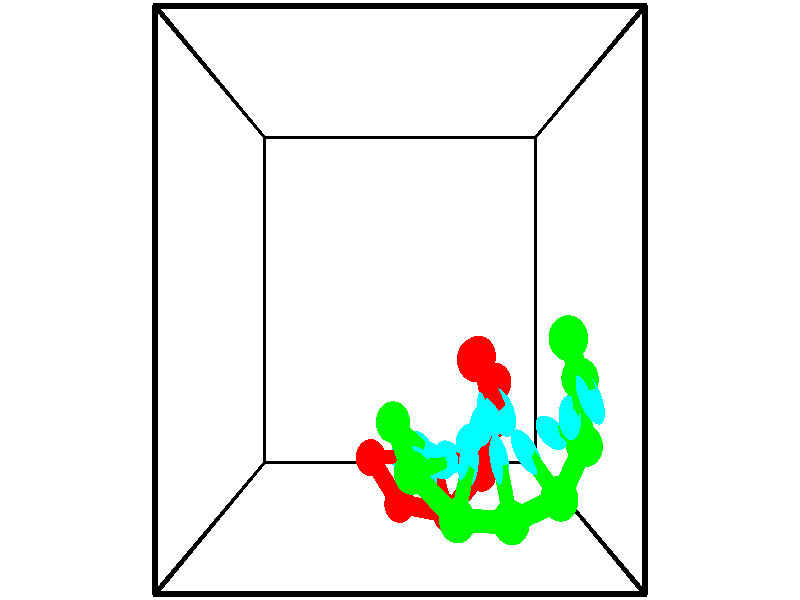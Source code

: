 // switches for output
#declare DRAW_BASES = 1; // possible values are 0, 1; only relevant for DNA ribbons
#declare DRAW_BASES_TYPE = 3; // possible values are 1, 2, 3; only relevant for DNA ribbons
#declare DRAW_FOG = 0; // set to 1 to enable fog

#include "colors.inc"

#include "transforms.inc"
background { rgb <1, 1, 1>}

#default {
   normal{
       ripples 0.25
       frequency 0.20
       turbulence 0.2
       lambda 5
   }
	finish {
		phong 0.1
		phong_size 40.
	}
}

// original window dimensions: 1024x640


// camera settings

camera {
	sky <-0, 1, 0>
	up <-0, 1, 0>
	right 1.6 * <1, 0, 0>
	location <2.5, 2.5, 11.1562>
	look_at <2.5, 2.5, 2.5>
	direction <0, 0, -8.6562>
	angle 67.0682
}


# declare cpy_camera_pos = <2.5, 2.5, 11.1562>;
# if (DRAW_FOG = 1)
fog {
	fog_type 2
	up vnormalize(cpy_camera_pos)
	color rgbt<1,1,1,0.3>
	distance 1e-5
	fog_alt 3e-3
	fog_offset 4
}
# end


// LIGHTS

# declare lum = 6;
global_settings {
	ambient_light rgb lum * <0.05, 0.05, 0.05>
	max_trace_level 15
}# declare cpy_direct_light_amount = 0.25;
light_source
{	1000 * <-1, -1, 1>,
	rgb lum * cpy_direct_light_amount
	parallel
}

light_source
{	1000 * <1, 1, -1>,
	rgb lum * cpy_direct_light_amount
	parallel
}

// strand 0

// nucleotide -1

// particle -1
sphere {
	<2.010912, 0.307420, 1.073386> 0.250000
	pigment { color rgbt <1,0,0,0> }
	no_shadow
}
cylinder {
	<2.328453, 0.265925, 0.833707>,  <2.518978, 0.241028, 0.689899>, 0.100000
	pigment { color rgbt <1,0,0,0> }
	no_shadow
}
cylinder {
	<2.328453, 0.265925, 0.833707>,  <2.010912, 0.307420, 1.073386>, 0.100000
	pigment { color rgbt <1,0,0,0> }
	no_shadow
}

// particle -1
sphere {
	<2.328453, 0.265925, 0.833707> 0.100000
	pigment { color rgbt <1,0,0,0> }
	no_shadow
}
sphere {
	0, 1
	scale<0.080000,0.200000,0.300000>
	matrix <0.608011, 0.117551, 0.785178,
		-0.011017, -0.987634, 0.156393,
		0.793852, -0.103739, -0.599197,
		2.566609, 0.234804, 0.653948>
	pigment { color rgbt <0,1,1,0> }
	no_shadow
}
cylinder {
	<2.493553, -0.272180, 1.296369>,  <2.010912, 0.307420, 1.073386>, 0.130000
	pigment { color rgbt <1,0,0,0> }
	no_shadow
}

// nucleotide -1

// particle -1
sphere {
	<2.493553, -0.272180, 1.296369> 0.250000
	pigment { color rgbt <1,0,0,0> }
	no_shadow
}
cylinder {
	<2.676697, 0.035697, 1.118408>,  <2.786583, 0.220423, 1.011632>, 0.100000
	pigment { color rgbt <1,0,0,0> }
	no_shadow
}
cylinder {
	<2.676697, 0.035697, 1.118408>,  <2.493553, -0.272180, 1.296369>, 0.100000
	pigment { color rgbt <1,0,0,0> }
	no_shadow
}

// particle -1
sphere {
	<2.676697, 0.035697, 1.118408> 0.100000
	pigment { color rgbt <1,0,0,0> }
	no_shadow
}
sphere {
	0, 1
	scale<0.080000,0.200000,0.300000>
	matrix <0.718459, -0.025599, 0.695098,
		0.523623, -0.637901, -0.564713,
		0.457860, 0.769692, -0.444902,
		2.814055, 0.266604, 0.984938>
	pigment { color rgbt <0,1,1,0> }
	no_shadow
}
cylinder {
	<3.281011, -0.397607, 1.308783>,  <2.493553, -0.272180, 1.296369>, 0.130000
	pigment { color rgbt <1,0,0,0> }
	no_shadow
}

// nucleotide -1

// particle -1
sphere {
	<3.281011, -0.397607, 1.308783> 0.250000
	pigment { color rgbt <1,0,0,0> }
	no_shadow
}
cylinder {
	<3.158813, -0.016733, 1.307031>,  <3.085495, 0.211791, 1.305979>, 0.100000
	pigment { color rgbt <1,0,0,0> }
	no_shadow
}
cylinder {
	<3.158813, -0.016733, 1.307031>,  <3.281011, -0.397607, 1.308783>, 0.100000
	pigment { color rgbt <1,0,0,0> }
	no_shadow
}

// particle -1
sphere {
	<3.158813, -0.016733, 1.307031> 0.100000
	pigment { color rgbt <1,0,0,0> }
	no_shadow
}
sphere {
	0, 1
	scale<0.080000,0.200000,0.300000>
	matrix <0.670861, 0.218495, 0.708664,
		0.675736, 0.213554, -0.705532,
		-0.305493, 0.952184, -0.004380,
		3.067165, 0.268922, 1.305717>
	pigment { color rgbt <0,1,1,0> }
	no_shadow
}
cylinder {
	<3.830770, 0.132275, 1.241388>,  <3.281011, -0.397607, 1.308783>, 0.130000
	pigment { color rgbt <1,0,0,0> }
	no_shadow
}

// nucleotide -1

// particle -1
sphere {
	<3.830770, 0.132275, 1.241388> 0.250000
	pigment { color rgbt <1,0,0,0> }
	no_shadow
}
cylinder {
	<3.525177, 0.302565, 1.435332>,  <3.341821, 0.404738, 1.551699>, 0.100000
	pigment { color rgbt <1,0,0,0> }
	no_shadow
}
cylinder {
	<3.525177, 0.302565, 1.435332>,  <3.830770, 0.132275, 1.241388>, 0.100000
	pigment { color rgbt <1,0,0,0> }
	no_shadow
}

// particle -1
sphere {
	<3.525177, 0.302565, 1.435332> 0.100000
	pigment { color rgbt <1,0,0,0> }
	no_shadow
}
sphere {
	0, 1
	scale<0.080000,0.200000,0.300000>
	matrix <0.632077, 0.342802, 0.694957,
		0.129648, 0.837405, -0.530985,
		-0.763983, 0.425723, 0.484860,
		3.295982, 0.430282, 1.580790>
	pigment { color rgbt <0,1,1,0> }
	no_shadow
}
cylinder {
	<4.047759, 0.880014, 1.312722>,  <3.830770, 0.132275, 1.241388>, 0.130000
	pigment { color rgbt <1,0,0,0> }
	no_shadow
}

// nucleotide -1

// particle -1
sphere {
	<4.047759, 0.880014, 1.312722> 0.250000
	pigment { color rgbt <1,0,0,0> }
	no_shadow
}
cylinder {
	<3.781029, 0.773821, 1.591250>,  <3.620991, 0.710105, 1.758367>, 0.100000
	pigment { color rgbt <1,0,0,0> }
	no_shadow
}
cylinder {
	<3.781029, 0.773821, 1.591250>,  <4.047759, 0.880014, 1.312722>, 0.100000
	pigment { color rgbt <1,0,0,0> }
	no_shadow
}

// particle -1
sphere {
	<3.781029, 0.773821, 1.591250> 0.100000
	pigment { color rgbt <1,0,0,0> }
	no_shadow
}
sphere {
	0, 1
	scale<0.080000,0.200000,0.300000>
	matrix <0.557484, 0.442350, 0.702523,
		-0.494525, 0.856648, -0.146967,
		-0.666825, -0.265483, 0.696321,
		3.580981, 0.694176, 1.800147>
	pigment { color rgbt <0,1,1,0> }
	no_shadow
}
cylinder {
	<3.990406, 1.431231, 1.701065>,  <4.047759, 0.880014, 1.312722>, 0.130000
	pigment { color rgbt <1,0,0,0> }
	no_shadow
}

// nucleotide -1

// particle -1
sphere {
	<3.990406, 1.431231, 1.701065> 0.250000
	pigment { color rgbt <1,0,0,0> }
	no_shadow
}
cylinder {
	<3.838696, 1.150830, 1.942642>,  <3.747669, 0.982590, 2.087588>, 0.100000
	pigment { color rgbt <1,0,0,0> }
	no_shadow
}
cylinder {
	<3.838696, 1.150830, 1.942642>,  <3.990406, 1.431231, 1.701065>, 0.100000
	pigment { color rgbt <1,0,0,0> }
	no_shadow
}

// particle -1
sphere {
	<3.838696, 1.150830, 1.942642> 0.100000
	pigment { color rgbt <1,0,0,0> }
	no_shadow
}
sphere {
	0, 1
	scale<0.080000,0.200000,0.300000>
	matrix <0.482199, 0.407327, 0.775609,
		-0.789705, 0.585390, 0.183533,
		-0.379276, -0.701002, 0.603942,
		3.724913, 0.940530, 2.123825>
	pigment { color rgbt <0,1,1,0> }
	no_shadow
}
cylinder {
	<3.655283, 1.813481, 2.292268>,  <3.990406, 1.431231, 1.701065>, 0.130000
	pigment { color rgbt <1,0,0,0> }
	no_shadow
}

// nucleotide -1

// particle -1
sphere {
	<3.655283, 1.813481, 2.292268> 0.250000
	pigment { color rgbt <1,0,0,0> }
	no_shadow
}
cylinder {
	<3.732353, 1.443878, 2.424380>,  <3.778595, 1.222116, 2.503648>, 0.100000
	pigment { color rgbt <1,0,0,0> }
	no_shadow
}
cylinder {
	<3.732353, 1.443878, 2.424380>,  <3.655283, 1.813481, 2.292268>, 0.100000
	pigment { color rgbt <1,0,0,0> }
	no_shadow
}

// particle -1
sphere {
	<3.732353, 1.443878, 2.424380> 0.100000
	pigment { color rgbt <1,0,0,0> }
	no_shadow
}
sphere {
	0, 1
	scale<0.080000,0.200000,0.300000>
	matrix <0.344149, 0.378841, 0.859093,
		-0.918933, -0.051860, 0.390990,
		0.192675, -0.924008, 0.330281,
		3.790156, 1.166676, 2.523465>
	pigment { color rgbt <0,1,1,0> }
	no_shadow
}
cylinder {
	<3.518148, 1.829899, 3.027232>,  <3.655283, 1.813481, 2.292268>, 0.130000
	pigment { color rgbt <1,0,0,0> }
	no_shadow
}

// nucleotide -1

// particle -1
sphere {
	<3.518148, 1.829899, 3.027232> 0.250000
	pigment { color rgbt <1,0,0,0> }
	no_shadow
}
cylinder {
	<3.720901, 1.487169, 2.989451>,  <3.842553, 1.281531, 2.966783>, 0.100000
	pigment { color rgbt <1,0,0,0> }
	no_shadow
}
cylinder {
	<3.720901, 1.487169, 2.989451>,  <3.518148, 1.829899, 3.027232>, 0.100000
	pigment { color rgbt <1,0,0,0> }
	no_shadow
}

// particle -1
sphere {
	<3.720901, 1.487169, 2.989451> 0.100000
	pigment { color rgbt <1,0,0,0> }
	no_shadow
}
sphere {
	0, 1
	scale<0.080000,0.200000,0.300000>
	matrix <0.425428, 0.153357, 0.891904,
		-0.749721, -0.492273, 0.442251,
		0.506883, -0.856825, -0.094451,
		3.872966, 1.230122, 2.961116>
	pigment { color rgbt <0,1,1,0> }
	no_shadow
}
// strand 1

// nucleotide -1

// particle -1
sphere {
	<4.704687, 2.083239, 3.245432> 0.250000
	pigment { color rgbt <0,1,0,0> }
	no_shadow
}
cylinder {
	<4.820679, 1.733438, 3.400948>,  <4.890274, 1.523557, 3.494257>, 0.100000
	pigment { color rgbt <0,1,0,0> }
	no_shadow
}
cylinder {
	<4.820679, 1.733438, 3.400948>,  <4.704687, 2.083239, 3.245432>, 0.100000
	pigment { color rgbt <0,1,0,0> }
	no_shadow
}

// particle -1
sphere {
	<4.820679, 1.733438, 3.400948> 0.100000
	pigment { color rgbt <0,1,0,0> }
	no_shadow
}
sphere {
	0, 1
	scale<0.080000,0.200000,0.300000>
	matrix <-0.513559, -0.484988, -0.707844,
		0.807569, 0.005595, -0.589746,
		0.289981, -0.874503, 0.388788,
		4.907673, 1.471087, 3.517584>
	pigment { color rgbt <0,1,1,0> }
	no_shadow
}
cylinder {
	<5.012215, 1.582510, 2.727344>,  <4.704687, 2.083239, 3.245432>, 0.130000
	pigment { color rgbt <0,1,0,0> }
	no_shadow
}

// nucleotide -1

// particle -1
sphere {
	<5.012215, 1.582510, 2.727344> 0.250000
	pigment { color rgbt <0,1,0,0> }
	no_shadow
}
cylinder {
	<4.848244, 1.373629, 3.026480>,  <4.749861, 1.248300, 3.205961>, 0.100000
	pigment { color rgbt <0,1,0,0> }
	no_shadow
}
cylinder {
	<4.848244, 1.373629, 3.026480>,  <5.012215, 1.582510, 2.727344>, 0.100000
	pigment { color rgbt <0,1,0,0> }
	no_shadow
}

// particle -1
sphere {
	<4.848244, 1.373629, 3.026480> 0.100000
	pigment { color rgbt <0,1,0,0> }
	no_shadow
}
sphere {
	0, 1
	scale<0.080000,0.200000,0.300000>
	matrix <-0.657524, -0.399055, -0.639075,
		0.632156, -0.753696, -0.179779,
		-0.409927, -0.522204, 0.747839,
		4.725266, 1.216967, 3.250831>
	pigment { color rgbt <0,1,1,0> }
	no_shadow
}
cylinder {
	<5.086073, 0.800744, 2.682369>,  <5.012215, 1.582510, 2.727344>, 0.130000
	pigment { color rgbt <0,1,0,0> }
	no_shadow
}

// nucleotide -1

// particle -1
sphere {
	<5.086073, 0.800744, 2.682369> 0.250000
	pigment { color rgbt <0,1,0,0> }
	no_shadow
}
cylinder {
	<4.771057, 0.923205, 2.896303>,  <4.582047, 0.996682, 3.024664>, 0.100000
	pigment { color rgbt <0,1,0,0> }
	no_shadow
}
cylinder {
	<4.771057, 0.923205, 2.896303>,  <5.086073, 0.800744, 2.682369>, 0.100000
	pigment { color rgbt <0,1,0,0> }
	no_shadow
}

// particle -1
sphere {
	<4.771057, 0.923205, 2.896303> 0.100000
	pigment { color rgbt <0,1,0,0> }
	no_shadow
}
sphere {
	0, 1
	scale<0.080000,0.200000,0.300000>
	matrix <-0.605902, -0.543132, -0.581283,
		0.112526, -0.781843, 0.613237,
		-0.787540, 0.306152, 0.534837,
		4.534795, 1.015051, 3.056754>
	pigment { color rgbt <0,1,1,0> }
	no_shadow
}
cylinder {
	<4.677377, 0.238425, 2.910046>,  <5.086073, 0.800744, 2.682369>, 0.130000
	pigment { color rgbt <0,1,0,0> }
	no_shadow
}

// nucleotide -1

// particle -1
sphere {
	<4.677377, 0.238425, 2.910046> 0.250000
	pigment { color rgbt <0,1,0,0> }
	no_shadow
}
cylinder {
	<4.418732, 0.543433, 2.918556>,  <4.263544, 0.726438, 2.923662>, 0.100000
	pigment { color rgbt <0,1,0,0> }
	no_shadow
}
cylinder {
	<4.418732, 0.543433, 2.918556>,  <4.677377, 0.238425, 2.910046>, 0.100000
	pigment { color rgbt <0,1,0,0> }
	no_shadow
}

// particle -1
sphere {
	<4.418732, 0.543433, 2.918556> 0.100000
	pigment { color rgbt <0,1,0,0> }
	no_shadow
}
sphere {
	0, 1
	scale<0.080000,0.200000,0.300000>
	matrix <-0.577158, -0.470810, -0.667253,
		-0.498780, -0.443732, 0.744527,
		-0.646612, 0.762523, 0.021273,
		4.224747, 0.772189, 2.924939>
	pigment { color rgbt <0,1,1,0> }
	no_shadow
}
cylinder {
	<4.024383, -0.043816, 2.871817>,  <4.677377, 0.238425, 2.910046>, 0.130000
	pigment { color rgbt <0,1,0,0> }
	no_shadow
}

// nucleotide -1

// particle -1
sphere {
	<4.024383, -0.043816, 2.871817> 0.250000
	pigment { color rgbt <0,1,0,0> }
	no_shadow
}
cylinder {
	<3.947327, 0.339376, 2.786814>,  <3.901093, 0.569292, 2.735812>, 0.100000
	pigment { color rgbt <0,1,0,0> }
	no_shadow
}
cylinder {
	<3.947327, 0.339376, 2.786814>,  <4.024383, -0.043816, 2.871817>, 0.100000
	pigment { color rgbt <0,1,0,0> }
	no_shadow
}

// particle -1
sphere {
	<3.947327, 0.339376, 2.786814> 0.100000
	pigment { color rgbt <0,1,0,0> }
	no_shadow
}
sphere {
	0, 1
	scale<0.080000,0.200000,0.300000>
	matrix <-0.739770, -0.284066, -0.609957,
		-0.644694, 0.039705, 0.763409,
		-0.192641, 0.957982, -0.212508,
		3.889534, 0.626771, 2.723061>
	pigment { color rgbt <0,1,1,0> }
	no_shadow
}
cylinder {
	<3.286951, -0.027781, 2.849971>,  <4.024383, -0.043816, 2.871817>, 0.130000
	pigment { color rgbt <0,1,0,0> }
	no_shadow
}

// nucleotide -1

// particle -1
sphere {
	<3.286951, -0.027781, 2.849971> 0.250000
	pigment { color rgbt <0,1,0,0> }
	no_shadow
}
cylinder {
	<3.400772, 0.292826, 2.639599>,  <3.469065, 0.485189, 2.513376>, 0.100000
	pigment { color rgbt <0,1,0,0> }
	no_shadow
}
cylinder {
	<3.400772, 0.292826, 2.639599>,  <3.286951, -0.027781, 2.849971>, 0.100000
	pigment { color rgbt <0,1,0,0> }
	no_shadow
}

// particle -1
sphere {
	<3.400772, 0.292826, 2.639599> 0.100000
	pigment { color rgbt <0,1,0,0> }
	no_shadow
}
sphere {
	0, 1
	scale<0.080000,0.200000,0.300000>
	matrix <-0.720662, -0.182941, -0.668714,
		-0.632199, 0.569303, 0.525565,
		0.284554, 0.801516, -0.525930,
		3.486138, 0.533280, 2.481820>
	pigment { color rgbt <0,1,1,0> }
	no_shadow
}
cylinder {
	<2.663590, 0.494683, 2.740177>,  <3.286951, -0.027781, 2.849971>, 0.130000
	pigment { color rgbt <0,1,0,0> }
	no_shadow
}

// nucleotide -1

// particle -1
sphere {
	<2.663590, 0.494683, 2.740177> 0.250000
	pigment { color rgbt <0,1,0,0> }
	no_shadow
}
cylinder {
	<2.944603, 0.498615, 2.455544>,  <3.113210, 0.500974, 2.284763>, 0.100000
	pigment { color rgbt <0,1,0,0> }
	no_shadow
}
cylinder {
	<2.944603, 0.498615, 2.455544>,  <2.663590, 0.494683, 2.740177>, 0.100000
	pigment { color rgbt <0,1,0,0> }
	no_shadow
}

// particle -1
sphere {
	<2.944603, 0.498615, 2.455544> 0.100000
	pigment { color rgbt <0,1,0,0> }
	no_shadow
}
sphere {
	0, 1
	scale<0.080000,0.200000,0.300000>
	matrix <-0.691155, -0.228831, -0.685523,
		-0.169571, 0.973416, -0.153967,
		0.702531, 0.009830, -0.711585,
		3.155362, 0.501564, 2.242068>
	pigment { color rgbt <0,1,1,0> }
	no_shadow
}
cylinder {
	<2.396833, 1.011519, 2.325051>,  <2.663590, 0.494683, 2.740177>, 0.130000
	pigment { color rgbt <0,1,0,0> }
	no_shadow
}

// nucleotide -1

// particle -1
sphere {
	<2.396833, 1.011519, 2.325051> 0.250000
	pigment { color rgbt <0,1,0,0> }
	no_shadow
}
cylinder {
	<2.650826, 0.782920, 2.117132>,  <2.803221, 0.645761, 1.992381>, 0.100000
	pigment { color rgbt <0,1,0,0> }
	no_shadow
}
cylinder {
	<2.650826, 0.782920, 2.117132>,  <2.396833, 1.011519, 2.325051>, 0.100000
	pigment { color rgbt <0,1,0,0> }
	no_shadow
}

// particle -1
sphere {
	<2.650826, 0.782920, 2.117132> 0.100000
	pigment { color rgbt <0,1,0,0> }
	no_shadow
}
sphere {
	0, 1
	scale<0.080000,0.200000,0.300000>
	matrix <-0.760518, -0.344262, -0.550541,
		0.135686, 0.744899, -0.653234,
		0.634981, -0.571497, -0.519798,
		2.841320, 0.611471, 1.961193>
	pigment { color rgbt <0,1,1,0> }
	no_shadow
}
// box output
cylinder {
	<0.000000, 0.000000, 0.000000>,  <5.000000, 0.000000, 0.000000>, 0.025000
	pigment { color rgbt <0,0,0,0> }
	no_shadow
}
cylinder {
	<0.000000, 0.000000, 0.000000>,  <0.000000, 5.000000, 0.000000>, 0.025000
	pigment { color rgbt <0,0,0,0> }
	no_shadow
}
cylinder {
	<0.000000, 0.000000, 0.000000>,  <0.000000, 0.000000, 5.000000>, 0.025000
	pigment { color rgbt <0,0,0,0> }
	no_shadow
}
cylinder {
	<5.000000, 5.000000, 5.000000>,  <0.000000, 5.000000, 5.000000>, 0.025000
	pigment { color rgbt <0,0,0,0> }
	no_shadow
}
cylinder {
	<5.000000, 5.000000, 5.000000>,  <5.000000, 0.000000, 5.000000>, 0.025000
	pigment { color rgbt <0,0,0,0> }
	no_shadow
}
cylinder {
	<5.000000, 5.000000, 5.000000>,  <5.000000, 5.000000, 0.000000>, 0.025000
	pigment { color rgbt <0,0,0,0> }
	no_shadow
}
cylinder {
	<0.000000, 0.000000, 5.000000>,  <0.000000, 5.000000, 5.000000>, 0.025000
	pigment { color rgbt <0,0,0,0> }
	no_shadow
}
cylinder {
	<0.000000, 0.000000, 5.000000>,  <5.000000, 0.000000, 5.000000>, 0.025000
	pigment { color rgbt <0,0,0,0> }
	no_shadow
}
cylinder {
	<5.000000, 5.000000, 0.000000>,  <0.000000, 5.000000, 0.000000>, 0.025000
	pigment { color rgbt <0,0,0,0> }
	no_shadow
}
cylinder {
	<5.000000, 5.000000, 0.000000>,  <5.000000, 0.000000, 0.000000>, 0.025000
	pigment { color rgbt <0,0,0,0> }
	no_shadow
}
cylinder {
	<5.000000, 0.000000, 5.000000>,  <5.000000, 0.000000, 0.000000>, 0.025000
	pigment { color rgbt <0,0,0,0> }
	no_shadow
}
cylinder {
	<0.000000, 5.000000, 0.000000>,  <0.000000, 5.000000, 5.000000>, 0.025000
	pigment { color rgbt <0,0,0,0> }
	no_shadow
}
// end of box output
